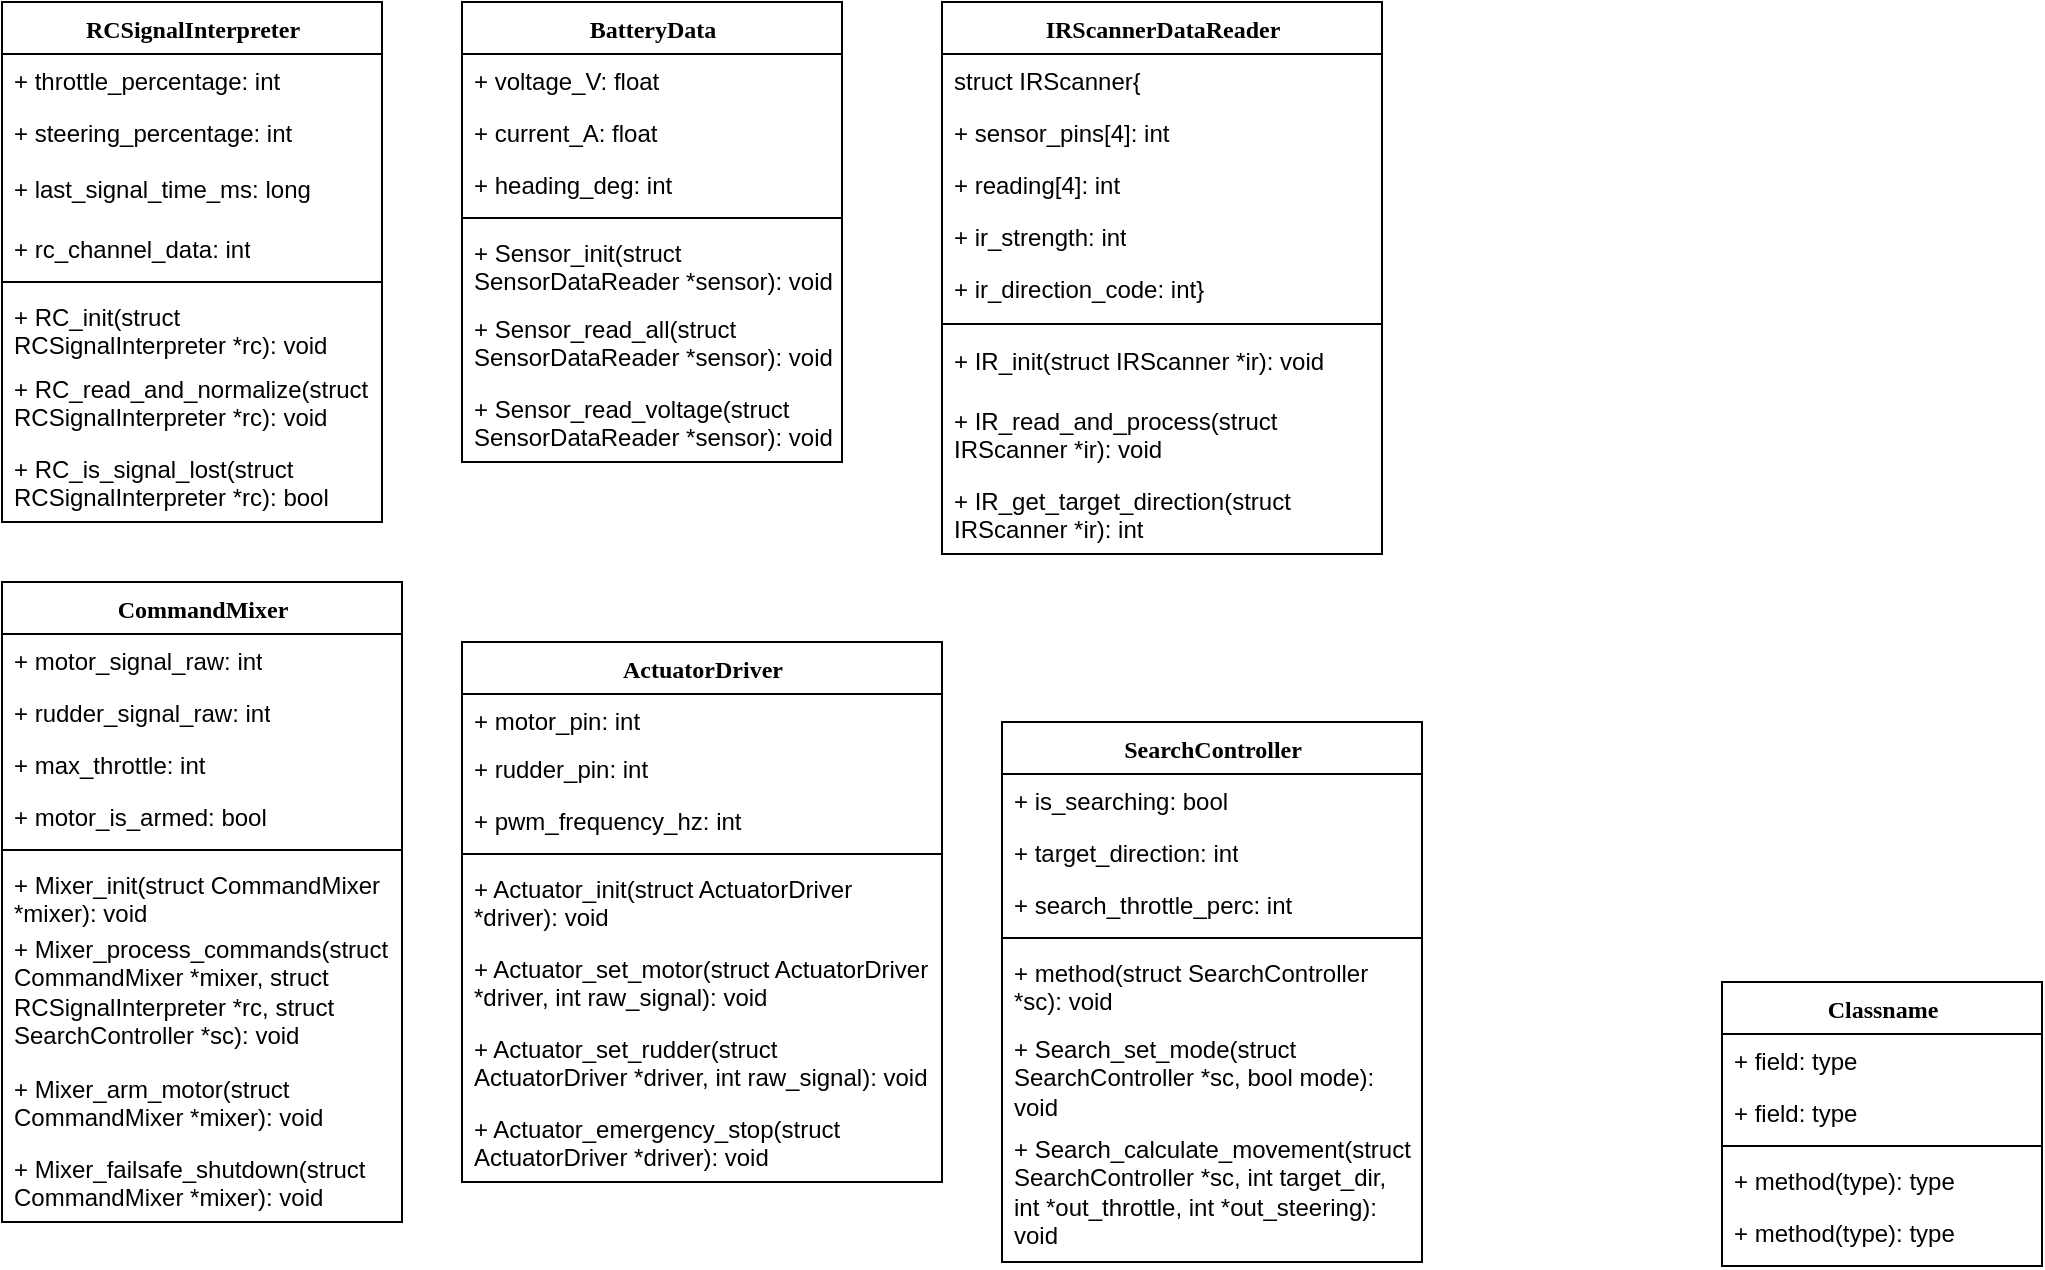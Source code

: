 <mxfile version="28.2.8">
  <diagram name="Page-1" id="6133507b-19e7-1e82-6fc7-422aa6c4b21f">
    <mxGraphModel dx="996" dy="633" grid="1" gridSize="10" guides="1" tooltips="1" connect="1" arrows="1" fold="1" page="1" pageScale="1" pageWidth="1100" pageHeight="850" background="none" math="0" shadow="0">
      <root>
        <mxCell id="0" />
        <mxCell id="1" parent="0" />
        <mxCell id="235556782a83e6d0-1" value="CommandMixer" style="swimlane;html=1;fontStyle=1;align=center;verticalAlign=top;childLayout=stackLayout;horizontal=1;startSize=26;horizontalStack=0;resizeParent=1;resizeLast=0;collapsible=1;marginBottom=0;swimlaneFillColor=#ffffff;rounded=0;shadow=0;comic=0;labelBackgroundColor=none;strokeWidth=1;fillColor=none;fontFamily=Verdana;fontSize=12" parent="1" vertex="1">
          <mxGeometry x="40" y="410" width="200" height="320" as="geometry" />
        </mxCell>
        <mxCell id="235556782a83e6d0-2" value="+ motor_signal_raw: int" style="text;html=1;strokeColor=none;fillColor=none;align=left;verticalAlign=top;spacingLeft=4;spacingRight=4;whiteSpace=wrap;overflow=hidden;rotatable=0;points=[[0,0.5],[1,0.5]];portConstraint=eastwest;" parent="235556782a83e6d0-1" vertex="1">
          <mxGeometry y="26" width="200" height="26" as="geometry" />
        </mxCell>
        <mxCell id="235556782a83e6d0-3" value="+ rudder_signal_raw: int" style="text;html=1;strokeColor=none;fillColor=none;align=left;verticalAlign=top;spacingLeft=4;spacingRight=4;whiteSpace=wrap;overflow=hidden;rotatable=0;points=[[0,0.5],[1,0.5]];portConstraint=eastwest;" parent="235556782a83e6d0-1" vertex="1">
          <mxGeometry y="52" width="200" height="26" as="geometry" />
        </mxCell>
        <mxCell id="xw56KjpvykHGaXka19nH-21" value="+ max_throttle: int" style="text;html=1;strokeColor=none;fillColor=none;align=left;verticalAlign=top;spacingLeft=4;spacingRight=4;whiteSpace=wrap;overflow=hidden;rotatable=0;points=[[0,0.5],[1,0.5]];portConstraint=eastwest;" parent="235556782a83e6d0-1" vertex="1">
          <mxGeometry y="78" width="200" height="26" as="geometry" />
        </mxCell>
        <mxCell id="235556782a83e6d0-5" value="+ motor_is_armed: bool" style="text;html=1;strokeColor=none;fillColor=none;align=left;verticalAlign=top;spacingLeft=4;spacingRight=4;whiteSpace=wrap;overflow=hidden;rotatable=0;points=[[0,0.5],[1,0.5]];portConstraint=eastwest;" parent="235556782a83e6d0-1" vertex="1">
          <mxGeometry y="104" width="200" height="26" as="geometry" />
        </mxCell>
        <mxCell id="235556782a83e6d0-6" value="" style="line;html=1;strokeWidth=1;fillColor=none;align=left;verticalAlign=middle;spacingTop=-1;spacingLeft=3;spacingRight=3;rotatable=0;labelPosition=right;points=[];portConstraint=eastwest;" parent="235556782a83e6d0-1" vertex="1">
          <mxGeometry y="130" width="200" height="8" as="geometry" />
        </mxCell>
        <mxCell id="235556782a83e6d0-7" value="+ Mixer_init(struct CommandMixer *mixer): void" style="text;html=1;strokeColor=none;fillColor=none;align=left;verticalAlign=top;spacingLeft=4;spacingRight=4;whiteSpace=wrap;overflow=hidden;rotatable=0;points=[[0,0.5],[1,0.5]];portConstraint=eastwest;" parent="235556782a83e6d0-1" vertex="1">
          <mxGeometry y="138" width="200" height="32" as="geometry" />
        </mxCell>
        <mxCell id="xw56KjpvykHGaXka19nH-11" value="+ Mixer_process_commands(struct CommandMixer *mixer, struct RCSignalInterpreter *rc, struct SearchController *sc): void" style="text;html=1;strokeColor=none;fillColor=none;align=left;verticalAlign=top;spacingLeft=4;spacingRight=4;whiteSpace=wrap;overflow=hidden;rotatable=0;points=[[0,0.5],[1,0.5]];portConstraint=eastwest;" parent="235556782a83e6d0-1" vertex="1">
          <mxGeometry y="170" width="200" height="70" as="geometry" />
        </mxCell>
        <mxCell id="xw56KjpvykHGaXka19nH-12" value="+ Mixer_arm_motor(struct CommandMixer *mixer): void" style="text;html=1;strokeColor=none;fillColor=none;align=left;verticalAlign=top;spacingLeft=4;spacingRight=4;whiteSpace=wrap;overflow=hidden;rotatable=0;points=[[0,0.5],[1,0.5]];portConstraint=eastwest;" parent="235556782a83e6d0-1" vertex="1">
          <mxGeometry y="240" width="200" height="40" as="geometry" />
        </mxCell>
        <mxCell id="xw56KjpvykHGaXka19nH-13" value="+ Mixer_failsafe_shutdown(struct CommandMixer *mixer): void" style="text;html=1;strokeColor=none;fillColor=none;align=left;verticalAlign=top;spacingLeft=4;spacingRight=4;whiteSpace=wrap;overflow=hidden;rotatable=0;points=[[0,0.5],[1,0.5]];portConstraint=eastwest;" parent="235556782a83e6d0-1" vertex="1">
          <mxGeometry y="280" width="200" height="40" as="geometry" />
        </mxCell>
        <mxCell id="78961159f06e98e8-17" value="BatteryData" style="swimlane;html=1;fontStyle=1;align=center;verticalAlign=top;childLayout=stackLayout;horizontal=1;startSize=26;horizontalStack=0;resizeParent=1;resizeLast=0;collapsible=1;marginBottom=0;swimlaneFillColor=#ffffff;rounded=0;shadow=0;comic=0;labelBackgroundColor=none;strokeWidth=1;fillColor=none;fontFamily=Verdana;fontSize=12" parent="1" vertex="1">
          <mxGeometry x="270" y="120" width="190" height="230" as="geometry" />
        </mxCell>
        <mxCell id="78961159f06e98e8-23" value="+ voltage_V: float" style="text;html=1;strokeColor=none;fillColor=none;align=left;verticalAlign=top;spacingLeft=4;spacingRight=4;whiteSpace=wrap;overflow=hidden;rotatable=0;points=[[0,0.5],[1,0.5]];portConstraint=eastwest;" parent="78961159f06e98e8-17" vertex="1">
          <mxGeometry y="26" width="190" height="26" as="geometry" />
        </mxCell>
        <mxCell id="78961159f06e98e8-24" value="+ current_A: float" style="text;html=1;strokeColor=none;fillColor=none;align=left;verticalAlign=top;spacingLeft=4;spacingRight=4;whiteSpace=wrap;overflow=hidden;rotatable=0;points=[[0,0.5],[1,0.5]];portConstraint=eastwest;" parent="78961159f06e98e8-17" vertex="1">
          <mxGeometry y="52" width="190" height="26" as="geometry" />
        </mxCell>
        <mxCell id="xw56KjpvykHGaXka19nH-2" value="+ heading_deg: int" style="text;html=1;strokeColor=none;fillColor=none;align=left;verticalAlign=top;spacingLeft=4;spacingRight=4;whiteSpace=wrap;overflow=hidden;rotatable=0;points=[[0,0.5],[1,0.5]];portConstraint=eastwest;" parent="78961159f06e98e8-17" vertex="1">
          <mxGeometry y="78" width="190" height="26" as="geometry" />
        </mxCell>
        <mxCell id="78961159f06e98e8-19" value="" style="line;html=1;strokeWidth=1;fillColor=none;align=left;verticalAlign=middle;spacingTop=-1;spacingLeft=3;spacingRight=3;rotatable=0;labelPosition=right;points=[];portConstraint=eastwest;" parent="78961159f06e98e8-17" vertex="1">
          <mxGeometry y="104" width="190" height="8" as="geometry" />
        </mxCell>
        <mxCell id="78961159f06e98e8-27" value="+ Sensor_init(struct SensorDataReader *sensor): void" style="text;html=1;strokeColor=none;fillColor=none;align=left;verticalAlign=top;spacingLeft=4;spacingRight=4;whiteSpace=wrap;overflow=hidden;rotatable=0;points=[[0,0.5],[1,0.5]];portConstraint=eastwest;" parent="78961159f06e98e8-17" vertex="1">
          <mxGeometry y="112" width="190" height="38" as="geometry" />
        </mxCell>
        <mxCell id="xw56KjpvykHGaXka19nH-3" value="+ Sensor_read_all(struct SensorDataReader *sensor): void" style="text;html=1;strokeColor=none;fillColor=none;align=left;verticalAlign=top;spacingLeft=4;spacingRight=4;whiteSpace=wrap;overflow=hidden;rotatable=0;points=[[0,0.5],[1,0.5]];portConstraint=eastwest;" parent="78961159f06e98e8-17" vertex="1">
          <mxGeometry y="150" width="190" height="40" as="geometry" />
        </mxCell>
        <mxCell id="xw56KjpvykHGaXka19nH-4" value="+ Sensor_read_voltage(struct SensorDataReader *sensor): void" style="text;html=1;strokeColor=none;fillColor=none;align=left;verticalAlign=top;spacingLeft=4;spacingRight=4;whiteSpace=wrap;overflow=hidden;rotatable=0;points=[[0,0.5],[1,0.5]];portConstraint=eastwest;" parent="78961159f06e98e8-17" vertex="1">
          <mxGeometry y="190" width="190" height="40" as="geometry" />
        </mxCell>
        <mxCell id="78961159f06e98e8-43" value="RCSignalInterpreter" style="swimlane;html=1;fontStyle=1;align=center;verticalAlign=top;childLayout=stackLayout;horizontal=1;startSize=26;horizontalStack=0;resizeParent=1;resizeLast=0;collapsible=1;marginBottom=0;swimlaneFillColor=#ffffff;rounded=0;shadow=0;comic=0;labelBackgroundColor=none;strokeWidth=1;fillColor=none;fontFamily=Verdana;fontSize=12" parent="1" vertex="1">
          <mxGeometry x="40" y="120" width="190" height="260" as="geometry" />
        </mxCell>
        <mxCell id="78961159f06e98e8-44" value="+ throttle_percentage: int" style="text;html=1;strokeColor=none;fillColor=none;align=left;verticalAlign=top;spacingLeft=4;spacingRight=4;whiteSpace=wrap;overflow=hidden;rotatable=0;points=[[0,0.5],[1,0.5]];portConstraint=eastwest;" parent="78961159f06e98e8-43" vertex="1">
          <mxGeometry y="26" width="190" height="26" as="geometry" />
        </mxCell>
        <mxCell id="78961159f06e98e8-45" value="+ steering_percentage: int&lt;div&gt;&lt;br&gt;&lt;/div&gt;&lt;div&gt;&lt;br&gt;&lt;/div&gt;" style="text;html=1;strokeColor=none;fillColor=none;align=left;verticalAlign=top;spacingLeft=4;spacingRight=4;whiteSpace=wrap;overflow=hidden;rotatable=0;points=[[0,0.5],[1,0.5]];portConstraint=eastwest;" parent="78961159f06e98e8-43" vertex="1">
          <mxGeometry y="52" width="190" height="28" as="geometry" />
        </mxCell>
        <mxCell id="xw56KjpvykHGaXka19nH-18" value="&lt;div&gt;+ last_signal_time_ms: long&lt;/div&gt;" style="text;html=1;strokeColor=none;fillColor=none;align=left;verticalAlign=top;spacingLeft=4;spacingRight=4;whiteSpace=wrap;overflow=hidden;rotatable=0;points=[[0,0.5],[1,0.5]];portConstraint=eastwest;" parent="78961159f06e98e8-43" vertex="1">
          <mxGeometry y="80" width="190" height="30" as="geometry" />
        </mxCell>
        <mxCell id="xw56KjpvykHGaXka19nH-19" value="+ rc_channel_data: int" style="text;html=1;strokeColor=none;fillColor=none;align=left;verticalAlign=top;spacingLeft=4;spacingRight=4;whiteSpace=wrap;overflow=hidden;rotatable=0;points=[[0,0.5],[1,0.5]];portConstraint=eastwest;" parent="78961159f06e98e8-43" vertex="1">
          <mxGeometry y="110" width="190" height="26" as="geometry" />
        </mxCell>
        <mxCell id="78961159f06e98e8-51" value="" style="line;html=1;strokeWidth=1;fillColor=none;align=left;verticalAlign=middle;spacingTop=-1;spacingLeft=3;spacingRight=3;rotatable=0;labelPosition=right;points=[];portConstraint=eastwest;" parent="78961159f06e98e8-43" vertex="1">
          <mxGeometry y="136" width="190" height="8" as="geometry" />
        </mxCell>
        <mxCell id="78961159f06e98e8-52" value="+ RC_init(struct RCSignalInterpreter *rc): void" style="text;html=1;strokeColor=none;fillColor=none;align=left;verticalAlign=top;spacingLeft=4;spacingRight=4;whiteSpace=wrap;overflow=hidden;rotatable=0;points=[[0,0.5],[1,0.5]];portConstraint=eastwest;" parent="78961159f06e98e8-43" vertex="1">
          <mxGeometry y="144" width="190" height="36" as="geometry" />
        </mxCell>
        <mxCell id="b94bc138ca980ef-2" value="+ RC_read_and_normalize(struct RCSignalInterpreter *rc): void" style="text;html=1;strokeColor=none;fillColor=none;align=left;verticalAlign=top;spacingLeft=4;spacingRight=4;whiteSpace=wrap;overflow=hidden;rotatable=0;points=[[0,0.5],[1,0.5]];portConstraint=eastwest;" parent="78961159f06e98e8-43" vertex="1">
          <mxGeometry y="180" width="190" height="40" as="geometry" />
        </mxCell>
        <mxCell id="b94bc138ca980ef-3" value="+ RC_is_signal_lost(struct RCSignalInterpreter *rc): bool" style="text;html=1;strokeColor=none;fillColor=none;align=left;verticalAlign=top;spacingLeft=4;spacingRight=4;whiteSpace=wrap;overflow=hidden;rotatable=0;points=[[0,0.5],[1,0.5]];portConstraint=eastwest;" parent="78961159f06e98e8-43" vertex="1">
          <mxGeometry y="220" width="190" height="40" as="geometry" />
        </mxCell>
        <mxCell id="78961159f06e98e8-82" value="Classname" style="swimlane;html=1;fontStyle=1;align=center;verticalAlign=top;childLayout=stackLayout;horizontal=1;startSize=26;horizontalStack=0;resizeParent=1;resizeLast=0;collapsible=1;marginBottom=0;swimlaneFillColor=#ffffff;rounded=0;shadow=0;comic=0;labelBackgroundColor=none;strokeWidth=1;fillColor=none;fontFamily=Verdana;fontSize=12" parent="1" vertex="1">
          <mxGeometry x="900" y="610" width="160" height="142" as="geometry" />
        </mxCell>
        <mxCell id="78961159f06e98e8-84" value="+ field: type" style="text;html=1;strokeColor=none;fillColor=none;align=left;verticalAlign=top;spacingLeft=4;spacingRight=4;whiteSpace=wrap;overflow=hidden;rotatable=0;points=[[0,0.5],[1,0.5]];portConstraint=eastwest;" parent="78961159f06e98e8-82" vertex="1">
          <mxGeometry y="26" width="160" height="26" as="geometry" />
        </mxCell>
        <mxCell id="78961159f06e98e8-89" value="+ field: type" style="text;html=1;strokeColor=none;fillColor=none;align=left;verticalAlign=top;spacingLeft=4;spacingRight=4;whiteSpace=wrap;overflow=hidden;rotatable=0;points=[[0,0.5],[1,0.5]];portConstraint=eastwest;" parent="78961159f06e98e8-82" vertex="1">
          <mxGeometry y="52" width="160" height="26" as="geometry" />
        </mxCell>
        <mxCell id="78961159f06e98e8-90" value="" style="line;html=1;strokeWidth=1;fillColor=none;align=left;verticalAlign=middle;spacingTop=-1;spacingLeft=3;spacingRight=3;rotatable=0;labelPosition=right;points=[];portConstraint=eastwest;" parent="78961159f06e98e8-82" vertex="1">
          <mxGeometry y="78" width="160" height="8" as="geometry" />
        </mxCell>
        <mxCell id="78961159f06e98e8-94" value="+ method(type): type" style="text;html=1;strokeColor=none;fillColor=none;align=left;verticalAlign=top;spacingLeft=4;spacingRight=4;whiteSpace=wrap;overflow=hidden;rotatable=0;points=[[0,0.5],[1,0.5]];portConstraint=eastwest;" parent="78961159f06e98e8-82" vertex="1">
          <mxGeometry y="86" width="160" height="26" as="geometry" />
        </mxCell>
        <mxCell id="b94bc138ca980ef-4" value="+ method(type): type" style="text;html=1;strokeColor=none;fillColor=none;align=left;verticalAlign=top;spacingLeft=4;spacingRight=4;whiteSpace=wrap;overflow=hidden;rotatable=0;points=[[0,0.5],[1,0.5]];portConstraint=eastwest;" parent="78961159f06e98e8-82" vertex="1">
          <mxGeometry y="112" width="160" height="26" as="geometry" />
        </mxCell>
        <mxCell id="78961159f06e98e8-108" value="ActuatorDriver" style="swimlane;html=1;fontStyle=1;align=center;verticalAlign=top;childLayout=stackLayout;horizontal=1;startSize=26;horizontalStack=0;resizeParent=1;resizeLast=0;collapsible=1;marginBottom=0;swimlaneFillColor=#ffffff;rounded=0;shadow=0;comic=0;labelBackgroundColor=none;strokeWidth=1;fillColor=none;fontFamily=Verdana;fontSize=12" parent="1" vertex="1">
          <mxGeometry x="270" y="440" width="240" height="270" as="geometry" />
        </mxCell>
        <mxCell id="78961159f06e98e8-109" value="+ motor_pin: int" style="text;html=1;strokeColor=none;fillColor=none;align=left;verticalAlign=top;spacingLeft=4;spacingRight=4;whiteSpace=wrap;overflow=hidden;rotatable=0;points=[[0,0.5],[1,0.5]];portConstraint=eastwest;" parent="78961159f06e98e8-108" vertex="1">
          <mxGeometry y="26" width="240" height="24" as="geometry" />
        </mxCell>
        <mxCell id="78961159f06e98e8-110" value="+ rudder_pin: int" style="text;html=1;strokeColor=none;fillColor=none;align=left;verticalAlign=top;spacingLeft=4;spacingRight=4;whiteSpace=wrap;overflow=hidden;rotatable=0;points=[[0,0.5],[1,0.5]];portConstraint=eastwest;" parent="78961159f06e98e8-108" vertex="1">
          <mxGeometry y="50" width="240" height="26" as="geometry" />
        </mxCell>
        <mxCell id="xw56KjpvykHGaXka19nH-14" value="+ pwm_frequency_hz: int" style="text;html=1;strokeColor=none;fillColor=none;align=left;verticalAlign=top;spacingLeft=4;spacingRight=4;whiteSpace=wrap;overflow=hidden;rotatable=0;points=[[0,0.5],[1,0.5]];portConstraint=eastwest;" parent="78961159f06e98e8-108" vertex="1">
          <mxGeometry y="76" width="240" height="26" as="geometry" />
        </mxCell>
        <mxCell id="78961159f06e98e8-116" value="" style="line;html=1;strokeWidth=1;fillColor=none;align=left;verticalAlign=middle;spacingTop=-1;spacingLeft=3;spacingRight=3;rotatable=0;labelPosition=right;points=[];portConstraint=eastwest;" parent="78961159f06e98e8-108" vertex="1">
          <mxGeometry y="102" width="240" height="8" as="geometry" />
        </mxCell>
        <mxCell id="78961159f06e98e8-117" value="+ Actuator_init(struct ActuatorDriver *driver): void" style="text;html=1;strokeColor=none;fillColor=none;align=left;verticalAlign=top;spacingLeft=4;spacingRight=4;whiteSpace=wrap;overflow=hidden;rotatable=0;points=[[0,0.5],[1,0.5]];portConstraint=eastwest;" parent="78961159f06e98e8-108" vertex="1">
          <mxGeometry y="110" width="240" height="40" as="geometry" />
        </mxCell>
        <mxCell id="xw56KjpvykHGaXka19nH-15" value="+ Actuator_set_motor(struct ActuatorDriver *driver, int raw_signal): void" style="text;html=1;strokeColor=none;fillColor=none;align=left;verticalAlign=top;spacingLeft=4;spacingRight=4;whiteSpace=wrap;overflow=hidden;rotatable=0;points=[[0,0.5],[1,0.5]];portConstraint=eastwest;" parent="78961159f06e98e8-108" vertex="1">
          <mxGeometry y="150" width="240" height="40" as="geometry" />
        </mxCell>
        <mxCell id="xw56KjpvykHGaXka19nH-16" value="+ Actuator_set_rudder(struct ActuatorDriver *driver, int raw_signal): void" style="text;html=1;strokeColor=none;fillColor=none;align=left;verticalAlign=top;spacingLeft=4;spacingRight=4;whiteSpace=wrap;overflow=hidden;rotatable=0;points=[[0,0.5],[1,0.5]];portConstraint=eastwest;" parent="78961159f06e98e8-108" vertex="1">
          <mxGeometry y="190" width="240" height="40" as="geometry" />
        </mxCell>
        <mxCell id="xw56KjpvykHGaXka19nH-17" value="+ Actuator_emergency_stop(struct ActuatorDriver *driver): void" style="text;html=1;strokeColor=none;fillColor=none;align=left;verticalAlign=top;spacingLeft=4;spacingRight=4;whiteSpace=wrap;overflow=hidden;rotatable=0;points=[[0,0.5],[1,0.5]];portConstraint=eastwest;" parent="78961159f06e98e8-108" vertex="1">
          <mxGeometry y="230" width="240" height="40" as="geometry" />
        </mxCell>
        <mxCell id="mITybMhY1VM1Qf4iUoME-18" value="IRScannerDataReader" style="swimlane;html=1;fontStyle=1;align=center;verticalAlign=top;childLayout=stackLayout;horizontal=1;startSize=26;horizontalStack=0;resizeParent=1;resizeLast=0;collapsible=1;marginBottom=0;swimlaneFillColor=#ffffff;rounded=0;shadow=0;comic=0;labelBackgroundColor=none;strokeWidth=1;fillColor=none;fontFamily=Verdana;fontSize=12" vertex="1" parent="1">
          <mxGeometry x="510" y="120" width="220" height="276" as="geometry" />
        </mxCell>
        <mxCell id="mITybMhY1VM1Qf4iUoME-32" value="struct IRScanner{" style="text;html=1;strokeColor=none;fillColor=none;align=left;verticalAlign=top;spacingLeft=4;spacingRight=4;whiteSpace=wrap;overflow=hidden;rotatable=0;points=[[0,0.5],[1,0.5]];portConstraint=eastwest;" vertex="1" parent="mITybMhY1VM1Qf4iUoME-18">
          <mxGeometry y="26" width="220" height="26" as="geometry" />
        </mxCell>
        <mxCell id="mITybMhY1VM1Qf4iUoME-24" value="+ sensor_pins[4]: int" style="text;html=1;strokeColor=none;fillColor=none;align=left;verticalAlign=top;spacingLeft=4;spacingRight=4;whiteSpace=wrap;overflow=hidden;rotatable=0;points=[[0,0.5],[1,0.5]];portConstraint=eastwest;" vertex="1" parent="mITybMhY1VM1Qf4iUoME-18">
          <mxGeometry y="52" width="220" height="26" as="geometry" />
        </mxCell>
        <mxCell id="mITybMhY1VM1Qf4iUoME-25" value="+ reading[4]: int" style="text;html=1;strokeColor=none;fillColor=none;align=left;verticalAlign=top;spacingLeft=4;spacingRight=4;whiteSpace=wrap;overflow=hidden;rotatable=0;points=[[0,0.5],[1,0.5]];portConstraint=eastwest;" vertex="1" parent="mITybMhY1VM1Qf4iUoME-18">
          <mxGeometry y="78" width="220" height="26" as="geometry" />
        </mxCell>
        <mxCell id="mITybMhY1VM1Qf4iUoME-27" value="+ ir_strength: int" style="text;html=1;strokeColor=none;fillColor=none;align=left;verticalAlign=top;spacingLeft=4;spacingRight=4;whiteSpace=wrap;overflow=hidden;rotatable=0;points=[[0,0.5],[1,0.5]];portConstraint=eastwest;" vertex="1" parent="mITybMhY1VM1Qf4iUoME-18">
          <mxGeometry y="104" width="220" height="26" as="geometry" />
        </mxCell>
        <mxCell id="mITybMhY1VM1Qf4iUoME-26" value="+ ir_direction_code: int}" style="text;html=1;strokeColor=none;fillColor=none;align=left;verticalAlign=top;spacingLeft=4;spacingRight=4;whiteSpace=wrap;overflow=hidden;rotatable=0;points=[[0,0.5],[1,0.5]];portConstraint=eastwest;" vertex="1" parent="mITybMhY1VM1Qf4iUoME-18">
          <mxGeometry y="130" width="220" height="26" as="geometry" />
        </mxCell>
        <mxCell id="mITybMhY1VM1Qf4iUoME-21" value="" style="line;html=1;strokeWidth=1;fillColor=none;align=left;verticalAlign=middle;spacingTop=-1;spacingLeft=3;spacingRight=3;rotatable=0;labelPosition=right;points=[];portConstraint=eastwest;" vertex="1" parent="mITybMhY1VM1Qf4iUoME-18">
          <mxGeometry y="156" width="220" height="10" as="geometry" />
        </mxCell>
        <mxCell id="mITybMhY1VM1Qf4iUoME-28" value="+ IR_init(struct IRScanner *ir): void" style="text;html=1;strokeColor=none;fillColor=none;align=left;verticalAlign=top;spacingLeft=4;spacingRight=4;whiteSpace=wrap;overflow=hidden;rotatable=0;points=[[0,0.5],[1,0.5]];portConstraint=eastwest;" vertex="1" parent="mITybMhY1VM1Qf4iUoME-18">
          <mxGeometry y="166" width="220" height="30" as="geometry" />
        </mxCell>
        <mxCell id="mITybMhY1VM1Qf4iUoME-29" value="+ IR_read_and_process(struct IRScanner *ir): void" style="text;html=1;strokeColor=none;fillColor=none;align=left;verticalAlign=top;spacingLeft=4;spacingRight=4;whiteSpace=wrap;overflow=hidden;rotatable=0;points=[[0,0.5],[1,0.5]];portConstraint=eastwest;" vertex="1" parent="mITybMhY1VM1Qf4iUoME-18">
          <mxGeometry y="196" width="220" height="40" as="geometry" />
        </mxCell>
        <mxCell id="mITybMhY1VM1Qf4iUoME-30" value="+ IR_get_target_direction(struct IRScanner *ir): int" style="text;html=1;strokeColor=none;fillColor=none;align=left;verticalAlign=top;spacingLeft=4;spacingRight=4;whiteSpace=wrap;overflow=hidden;rotatable=0;points=[[0,0.5],[1,0.5]];portConstraint=eastwest;" vertex="1" parent="mITybMhY1VM1Qf4iUoME-18">
          <mxGeometry y="236" width="220" height="40" as="geometry" />
        </mxCell>
        <mxCell id="mITybMhY1VM1Qf4iUoME-33" value="SearchController" style="swimlane;html=1;fontStyle=1;align=center;verticalAlign=top;childLayout=stackLayout;horizontal=1;startSize=26;horizontalStack=0;resizeParent=1;resizeLast=0;collapsible=1;marginBottom=0;swimlaneFillColor=#ffffff;rounded=0;shadow=0;comic=0;labelBackgroundColor=none;strokeWidth=1;fillColor=none;fontFamily=Verdana;fontSize=12" vertex="1" parent="1">
          <mxGeometry x="540" y="480" width="210" height="270" as="geometry" />
        </mxCell>
        <mxCell id="mITybMhY1VM1Qf4iUoME-34" value="+ is_searching: bool" style="text;html=1;strokeColor=none;fillColor=none;align=left;verticalAlign=top;spacingLeft=4;spacingRight=4;whiteSpace=wrap;overflow=hidden;rotatable=0;points=[[0,0.5],[1,0.5]];portConstraint=eastwest;" vertex="1" parent="mITybMhY1VM1Qf4iUoME-33">
          <mxGeometry y="26" width="210" height="26" as="geometry" />
        </mxCell>
        <mxCell id="mITybMhY1VM1Qf4iUoME-35" value="+ target_direction: int" style="text;html=1;strokeColor=none;fillColor=none;align=left;verticalAlign=top;spacingLeft=4;spacingRight=4;whiteSpace=wrap;overflow=hidden;rotatable=0;points=[[0,0.5],[1,0.5]];portConstraint=eastwest;" vertex="1" parent="mITybMhY1VM1Qf4iUoME-33">
          <mxGeometry y="52" width="210" height="26" as="geometry" />
        </mxCell>
        <mxCell id="mITybMhY1VM1Qf4iUoME-39" value="+ search_throttle_perc: int" style="text;html=1;strokeColor=none;fillColor=none;align=left;verticalAlign=top;spacingLeft=4;spacingRight=4;whiteSpace=wrap;overflow=hidden;rotatable=0;points=[[0,0.5],[1,0.5]];portConstraint=eastwest;" vertex="1" parent="mITybMhY1VM1Qf4iUoME-33">
          <mxGeometry y="78" width="210" height="26" as="geometry" />
        </mxCell>
        <mxCell id="mITybMhY1VM1Qf4iUoME-36" value="" style="line;html=1;strokeWidth=1;fillColor=none;align=left;verticalAlign=middle;spacingTop=-1;spacingLeft=3;spacingRight=3;rotatable=0;labelPosition=right;points=[];portConstraint=eastwest;" vertex="1" parent="mITybMhY1VM1Qf4iUoME-33">
          <mxGeometry y="104" width="210" height="8" as="geometry" />
        </mxCell>
        <mxCell id="mITybMhY1VM1Qf4iUoME-37" value="+ method(struct SearchController *sc): void" style="text;html=1;strokeColor=none;fillColor=none;align=left;verticalAlign=top;spacingLeft=4;spacingRight=4;whiteSpace=wrap;overflow=hidden;rotatable=0;points=[[0,0.5],[1,0.5]];portConstraint=eastwest;" vertex="1" parent="mITybMhY1VM1Qf4iUoME-33">
          <mxGeometry y="112" width="210" height="38" as="geometry" />
        </mxCell>
        <mxCell id="mITybMhY1VM1Qf4iUoME-38" value="+ Search_set_mode(struct SearchController *sc, bool mode): void" style="text;html=1;strokeColor=none;fillColor=none;align=left;verticalAlign=top;spacingLeft=4;spacingRight=4;whiteSpace=wrap;overflow=hidden;rotatable=0;points=[[0,0.5],[1,0.5]];portConstraint=eastwest;" vertex="1" parent="mITybMhY1VM1Qf4iUoME-33">
          <mxGeometry y="150" width="210" height="50" as="geometry" />
        </mxCell>
        <mxCell id="mITybMhY1VM1Qf4iUoME-40" value="+ Search_calculate_movement(struct SearchController *sc, int target_dir, int *out_throttle, int *out_steering): void" style="text;html=1;strokeColor=none;fillColor=none;align=left;verticalAlign=top;spacingLeft=4;spacingRight=4;whiteSpace=wrap;overflow=hidden;rotatable=0;points=[[0,0.5],[1,0.5]];portConstraint=eastwest;" vertex="1" parent="mITybMhY1VM1Qf4iUoME-33">
          <mxGeometry y="200" width="210" height="70" as="geometry" />
        </mxCell>
      </root>
    </mxGraphModel>
  </diagram>
</mxfile>
